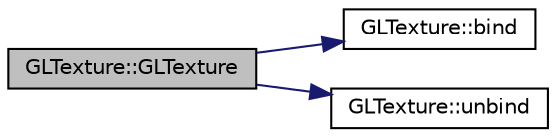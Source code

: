 digraph "GLTexture::GLTexture"
{
  edge [fontname="Helvetica",fontsize="10",labelfontname="Helvetica",labelfontsize="10"];
  node [fontname="Helvetica",fontsize="10",shape=record];
  rankdir="LR";
  Node1 [label="GLTexture::GLTexture",height=0.2,width=0.4,color="black", fillcolor="grey75", style="filled" fontcolor="black"];
  Node1 -> Node2 [color="midnightblue",fontsize="10",style="solid",fontname="Helvetica"];
  Node2 [label="GLTexture::bind",height=0.2,width=0.4,color="black", fillcolor="white", style="filled",URL="$class_g_l_texture.html#a3d26fc3a017fd2079ab67e422f9bac10",tooltip="binds our texture "];
  Node1 -> Node3 [color="midnightblue",fontsize="10",style="solid",fontname="Helvetica"];
  Node3 [label="GLTexture::unbind",height=0.2,width=0.4,color="black", fillcolor="white", style="filled",URL="$class_g_l_texture.html#a96090b31b8d550a50eb1d4bed1055774",tooltip="unbinds our texture "];
}
